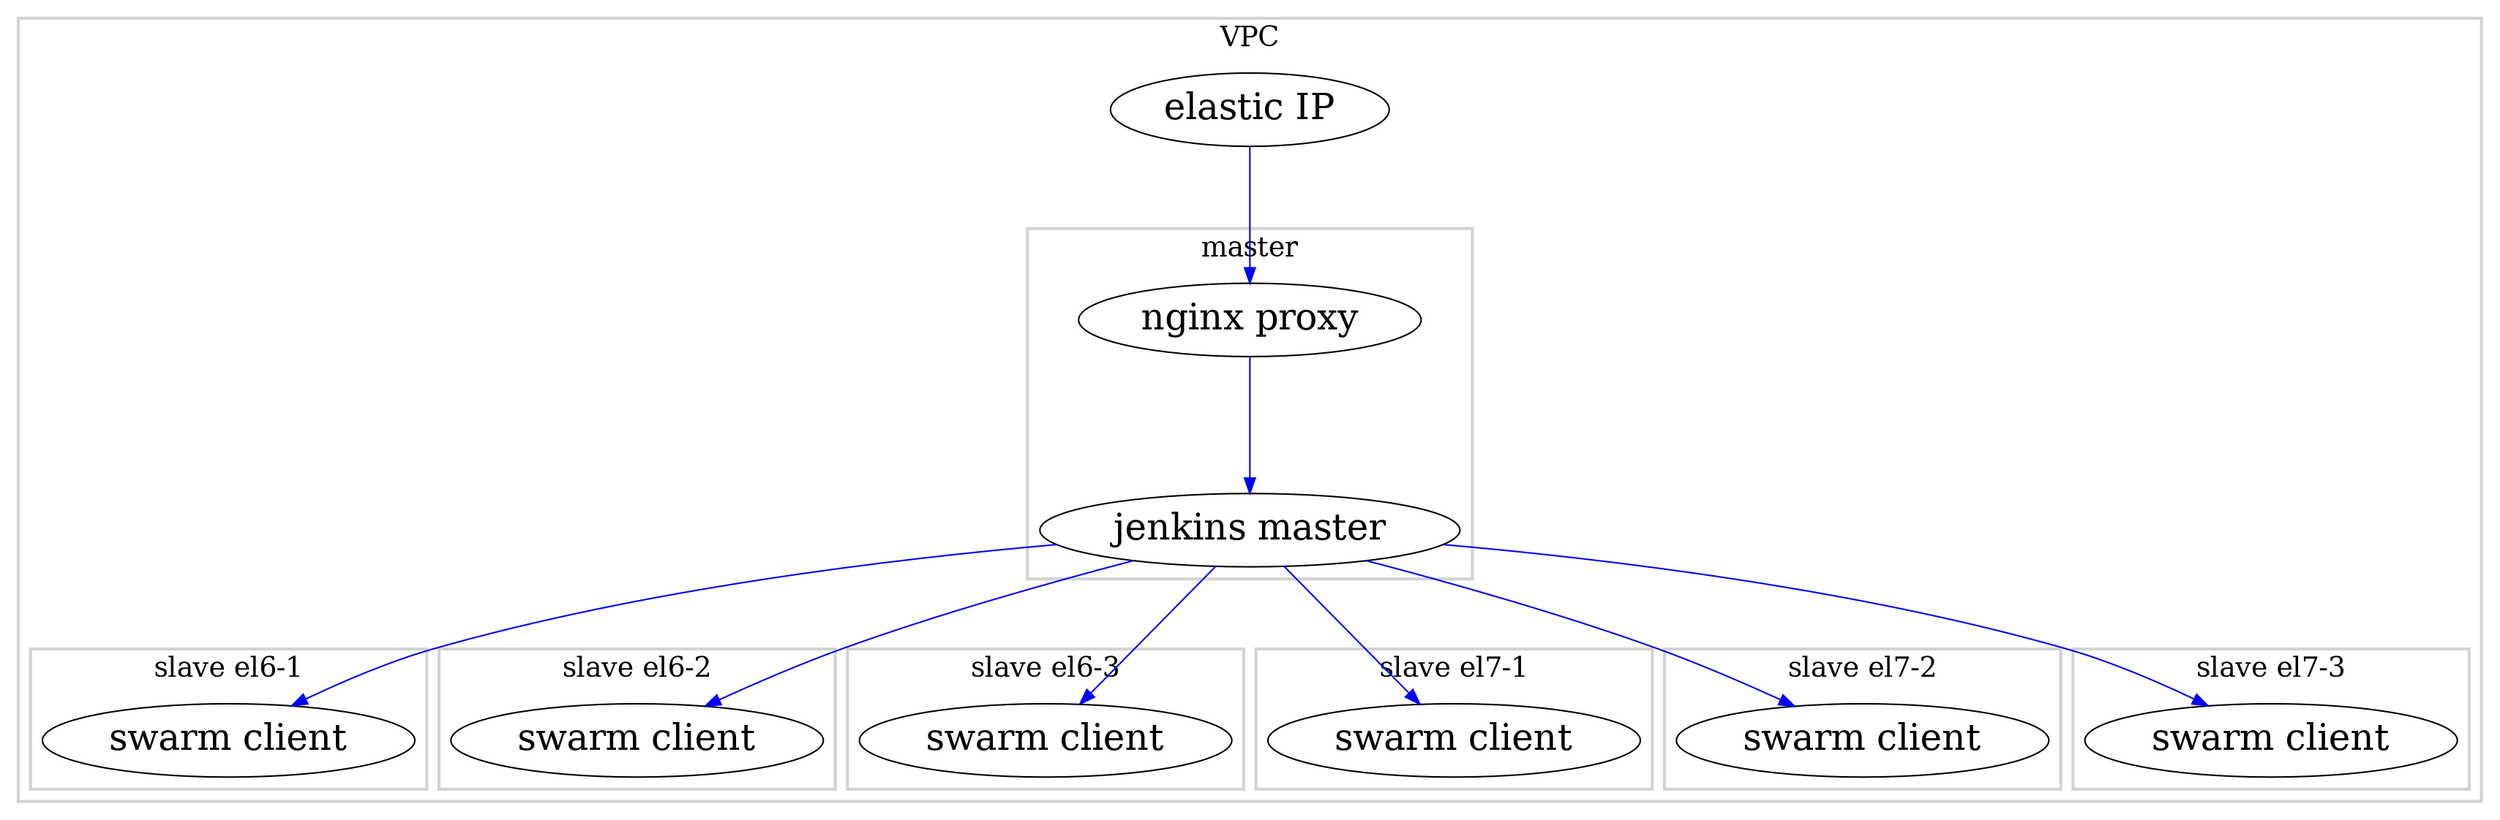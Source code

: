 digraph top {
//  dpi=100
  ranksep=1.25
  rankdir=TB
  overlap=false
  clusterrank=local

  {
    node [shape=ellipse fontsize=24 style=filled fillcolor=white]
    eip [label="elastic IP"]
    nginx [label="nginx proxy"]
    master [label="jenkins master"]
    el61 [label="swarm client"]
    el62 [label="swarm client"]
    el63 [label="swarm client"]
    el71 [label="swarm client"]
    el72 [label="swarm client"]
    el73 [label="swarm client"]
  }

  color=lightgrey
  fontsize=18
  style=bold


  subgraph cluster_0 {
    label="VPC"

    eip

    subgraph cluster_1 {
      label="master"
      nginx
      master
    }

    subgraph cluster_2 {
      label="slave el6-1"

      el61
    }
    subgraph cluster_3 {
      label="slave el6-2"
      el62
    }
    subgraph cluster_4 {
      label="slave el6-3"
      el63
    }

    subgraph cluster_5 {
      label="slave el7-1"
      el71
    }
    subgraph cluster_6 {
      label="slave el7-2"
      el72
    }
    subgraph cluster_7 {
      label="slave el7-3"
      el73
    }
  }

  edge [color=blue]

  eip -> nginx
  nginx -> master
  master -> el61
  master -> el62
  master -> el63
  master -> el71
  master -> el72
  master -> el73
}
